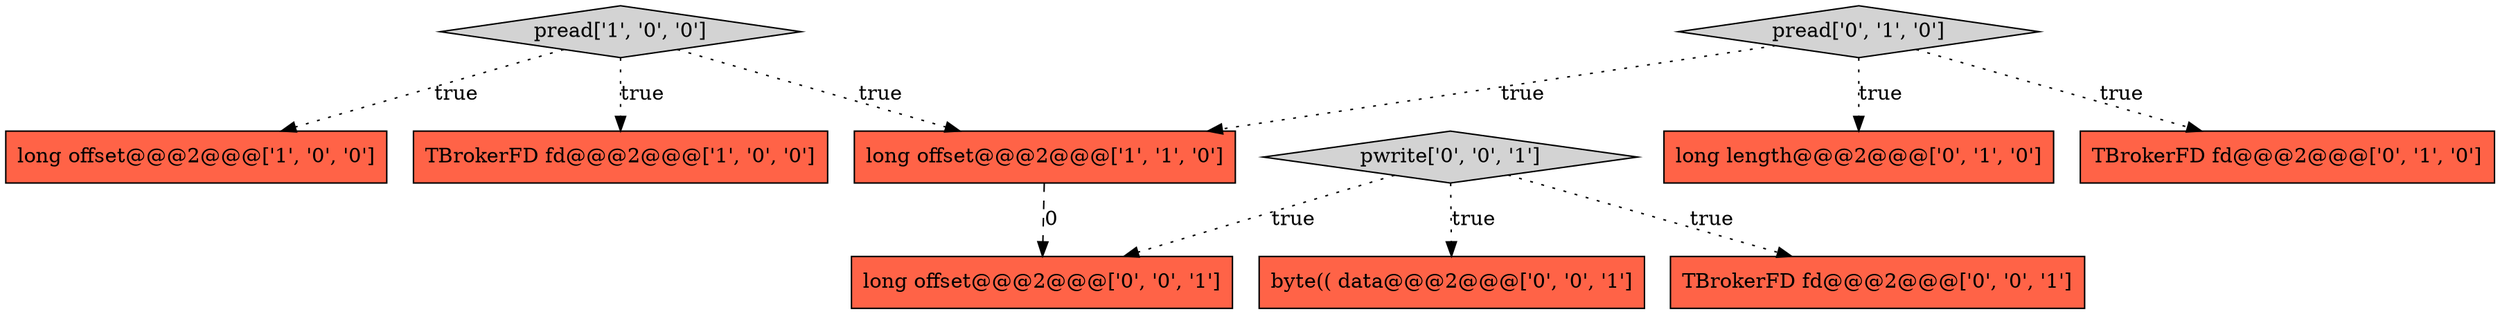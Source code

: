 digraph {
2 [style = filled, label = "long offset@@@2@@@['1', '1', '0']", fillcolor = tomato, shape = box image = "AAA0AAABBB1BBB"];
3 [style = filled, label = "pread['1', '0', '0']", fillcolor = lightgray, shape = diamond image = "AAA0AAABBB1BBB"];
5 [style = filled, label = "long length@@@2@@@['0', '1', '0']", fillcolor = tomato, shape = box image = "AAA0AAABBB2BBB"];
10 [style = filled, label = "long offset@@@2@@@['0', '0', '1']", fillcolor = tomato, shape = box image = "AAA0AAABBB3BBB"];
1 [style = filled, label = "long offset@@@2@@@['1', '0', '0']", fillcolor = tomato, shape = box image = "AAA0AAABBB1BBB"];
9 [style = filled, label = "pwrite['0', '0', '1']", fillcolor = lightgray, shape = diamond image = "AAA0AAABBB3BBB"];
6 [style = filled, label = "pread['0', '1', '0']", fillcolor = lightgray, shape = diamond image = "AAA0AAABBB2BBB"];
8 [style = filled, label = "TBrokerFD fd@@@2@@@['0', '0', '1']", fillcolor = tomato, shape = box image = "AAA0AAABBB3BBB"];
0 [style = filled, label = "TBrokerFD fd@@@2@@@['1', '0', '0']", fillcolor = tomato, shape = box image = "AAA0AAABBB1BBB"];
7 [style = filled, label = "byte(( data@@@2@@@['0', '0', '1']", fillcolor = tomato, shape = box image = "AAA0AAABBB3BBB"];
4 [style = filled, label = "TBrokerFD fd@@@2@@@['0', '1', '0']", fillcolor = tomato, shape = box image = "AAA0AAABBB2BBB"];
6->5 [style = dotted, label="true"];
6->4 [style = dotted, label="true"];
9->8 [style = dotted, label="true"];
2->10 [style = dashed, label="0"];
6->2 [style = dotted, label="true"];
3->2 [style = dotted, label="true"];
3->1 [style = dotted, label="true"];
9->10 [style = dotted, label="true"];
9->7 [style = dotted, label="true"];
3->0 [style = dotted, label="true"];
}
